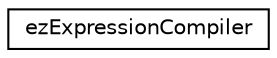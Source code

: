 digraph "Graphical Class Hierarchy"
{
 // LATEX_PDF_SIZE
  edge [fontname="Helvetica",fontsize="10",labelfontname="Helvetica",labelfontsize="10"];
  node [fontname="Helvetica",fontsize="10",shape=record];
  rankdir="LR";
  Node0 [label="ezExpressionCompiler",height=0.2,width=0.4,color="black", fillcolor="white", style="filled",URL="$d6/df5/classez_expression_compiler.htm",tooltip=" "];
}
